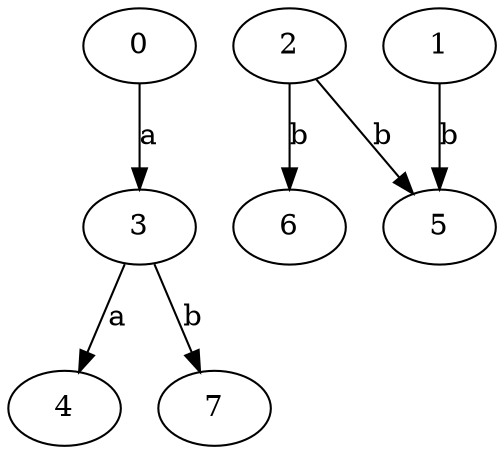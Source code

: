strict digraph  {
0;
2;
3;
4;
5;
6;
1;
7;
0 -> 3  [label=a];
2 -> 5  [label=b];
2 -> 6  [label=b];
3 -> 4  [label=a];
3 -> 7  [label=b];
1 -> 5  [label=b];
}

